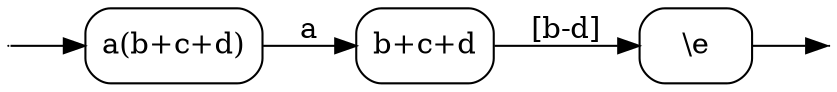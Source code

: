 digraph
{
  vcsn_context = "lal_char(abcd)_b"
  rankdir = LR
  {
    node [shape = point, width = 0]
    I0
    F2
  }
  {
    node [shape = circle]
    0 [label = "a(b+c+d)", shape = box, style = rounded]
    1 [label = "b+c+d", shape = box, style = rounded]
    2 [label = "\\e", shape = box, style = rounded]
  }
  I0 -> 0
  0 -> 1 [label = "a"]
  1 -> 2 [label = "[b-d]"]
  2 -> F2
}
